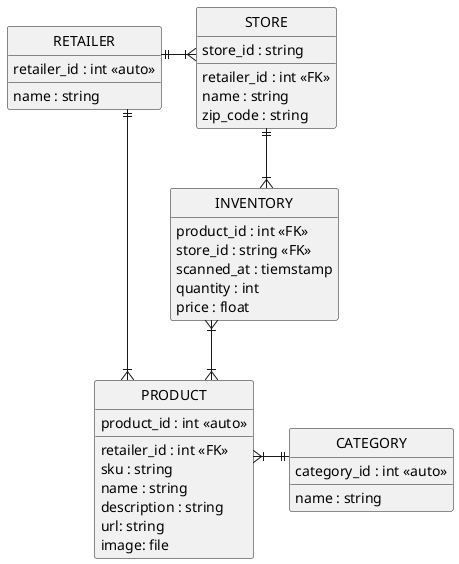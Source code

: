 @startuml
hide circle
hide empty members
skinparam linetype ortho
entity RETAILER {
    retailer_id : int <<auto>>
    __
    name : string
}
entity STORE {
    store_id : string
    __
    retailer_id : int <<FK>>
    name : string
    zip_code : string
}
entity PRODUCT {
    product_id : int <<auto>>
    __
    retailer_id : int <<FK>>
    sku : string
    name : string
    description : string
    url: string
    image: file
}
entity CATEGORY {
    category_id : int <<auto>>
    __
    name : string
}
entity INVENTORY {
    product_id : int <<FK>>
    store_id : string <<FK>>
    scanned_at : tiemstamp
    quantity : int
    price : float
}
STORE ||--|{ INVENTORY
INVENTORY }|--|{ PRODUCT
PRODUCT }|--|| CATEGORY
RETAILER ||--|{ STORE
RETAILER ||--|{ PRODUCT
''' forcing the diagram layout
RETAILER -[hidden] STORE
PRODUCT -[hidden] CATEGORY
@enduml